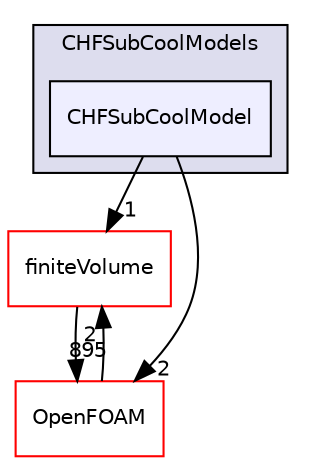digraph "src/phaseSystemModels/reactingEulerFoam/derivedFvPatchFields/wallBoilingSubModels/CHFSubCoolModels/CHFSubCoolModel" {
  bgcolor=transparent;
  compound=true
  node [ fontsize="10", fontname="Helvetica"];
  edge [ labelfontsize="10", labelfontname="Helvetica"];
  subgraph clusterdir_de5e5b261db000506cd63f506bb25378 {
    graph [ bgcolor="#ddddee", pencolor="black", label="CHFSubCoolModels" fontname="Helvetica", fontsize="10", URL="dir_de5e5b261db000506cd63f506bb25378.html"]
  dir_702454d4465b1117fd851bf46462b050 [shape=box, label="CHFSubCoolModel", style="filled", fillcolor="#eeeeff", pencolor="black", URL="dir_702454d4465b1117fd851bf46462b050.html"];
  }
  dir_9bd15774b555cf7259a6fa18f99fe99b [shape=box label="finiteVolume" color="red" URL="dir_9bd15774b555cf7259a6fa18f99fe99b.html"];
  dir_c5473ff19b20e6ec4dfe5c310b3778a8 [shape=box label="OpenFOAM" color="red" URL="dir_c5473ff19b20e6ec4dfe5c310b3778a8.html"];
  dir_9bd15774b555cf7259a6fa18f99fe99b->dir_c5473ff19b20e6ec4dfe5c310b3778a8 [headlabel="895", labeldistance=1.5 headhref="dir_000814_002151.html"];
  dir_702454d4465b1117fd851bf46462b050->dir_9bd15774b555cf7259a6fa18f99fe99b [headlabel="1", labeldistance=1.5 headhref="dir_003011_000814.html"];
  dir_702454d4465b1117fd851bf46462b050->dir_c5473ff19b20e6ec4dfe5c310b3778a8 [headlabel="2", labeldistance=1.5 headhref="dir_003011_002151.html"];
  dir_c5473ff19b20e6ec4dfe5c310b3778a8->dir_9bd15774b555cf7259a6fa18f99fe99b [headlabel="2", labeldistance=1.5 headhref="dir_002151_000814.html"];
}
